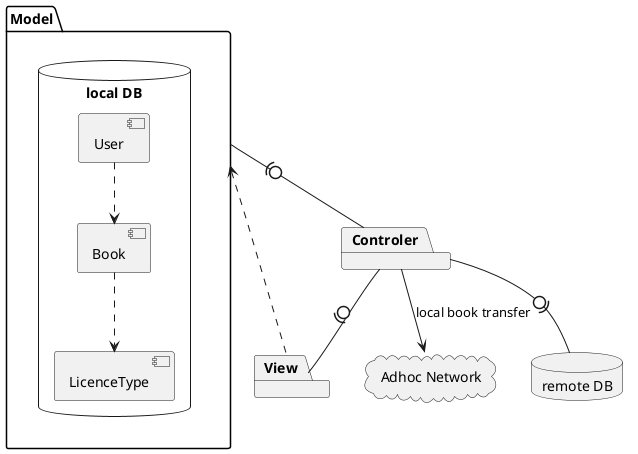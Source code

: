 @startuml Komponenten-Diagramm 

package "View" {
  
}

cloud "Adhoc Network" {

}

package "Controler" {

}

package "Model" {
  
  'book class'
  database "local DB" {
    [Book]
    [User]
    [LicenceType]
  }

  [Book]
  [User] ..> [Book]
  [Book] ..> [LicenceType]
}


[Model] -(0- [Controler]
[Controler] -0)- [View]
[Model] <.. [View]

database "remote DB" {
  [Book]
  [User]
  [LicenceType]
}

[Controler] -0)- [remote DB]
[Controler] --> [Adhoc Network] : local book transfer 

@enduml  

@startuml Klassendiagramm
class Book {
  -id: int
  -title: string
  -licenceType: LicenceType
}

interface Licence {
  -licenceType: LicenceType
  -id: int
  -name: string
  -transferRecord: Transfer[] 
}

class Transfer {
  -from: User
  -to: User
  -date: Date
  -signatureFrom: string
  -signatureTo: string
}

enum LicenceType {
  PRIVATE, FRIENDS, PUBLIC
}


class User {
  -id: int
  -name: string
  -email: string
  -password: string
  -bookList: Book[]
}

Book "1" -- "1" Licence
User "1" -- "*" Book    
Licence "1" -- "*" Transfer
Licence "1" -- "1" LicenceType
@enduml